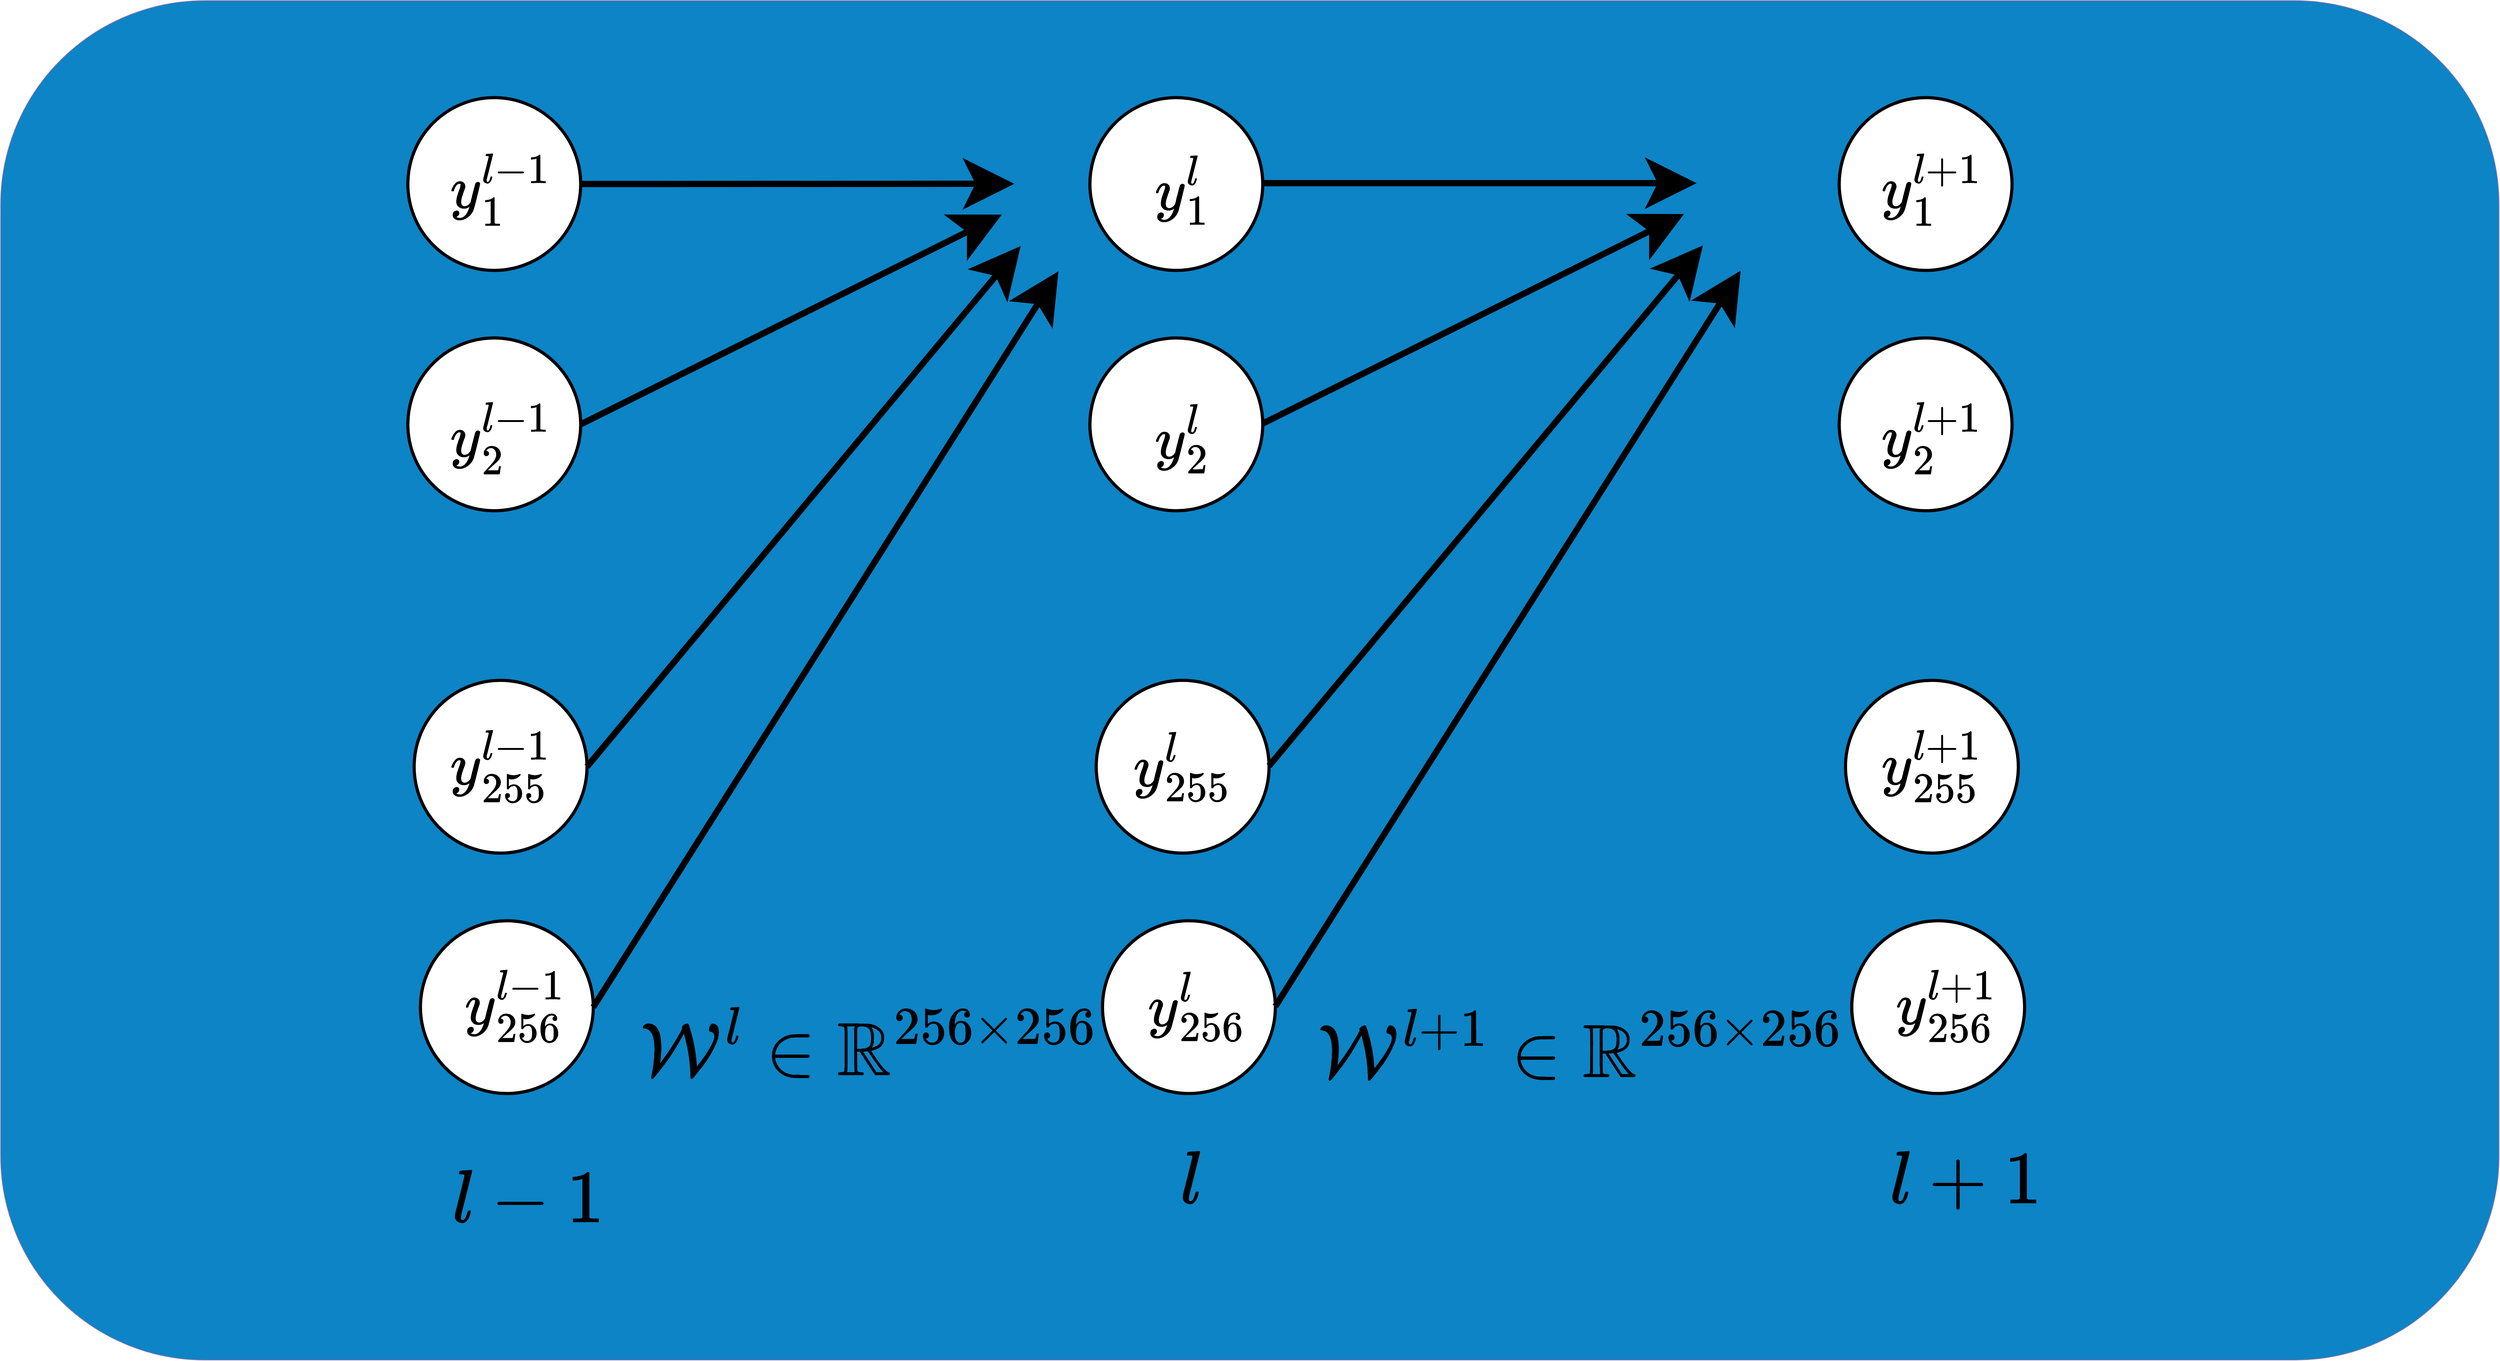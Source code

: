 <mxfile version="22.0.6" type="github">
  <diagram name="第 1 页" id="XEicXpZz3VGOv-WwQaZo">
    <mxGraphModel dx="22305" dy="23397" grid="1" gridSize="10" guides="1" tooltips="1" connect="1" arrows="1" fold="1" page="1" pageScale="1" pageWidth="827" pageHeight="1169" math="1" shadow="0">
      <root>
        <mxCell id="0" />
        <mxCell id="1" parent="0" />
        <mxCell id="-kjIEGpwDhmasj7m8jJA-1" value="" style="rounded=1;whiteSpace=wrap;html=1;fillColor=#0C84C6;strokeColor=#9673a6;" vertex="1" parent="1">
          <mxGeometry x="-15490" y="-19170" width="3968" height="2160" as="geometry" />
        </mxCell>
        <mxCell id="-kjIEGpwDhmasj7m8jJA-29" value="" style="endArrow=classic;html=1;rounded=0;strokeWidth=10;exitX=1;exitY=0.5;exitDx=0;exitDy=0;endSize=50;endFill=1;" edge="1" parent="1" source="-kjIEGpwDhmasj7m8jJA-33">
          <mxGeometry width="50" height="50" relative="1" as="geometry">
            <mxPoint x="-14012.25" y="-18894.12" as="sourcePoint" />
            <mxPoint x="-13880" y="-18879" as="targetPoint" />
          </mxGeometry>
        </mxCell>
        <mxCell id="-kjIEGpwDhmasj7m8jJA-33" value="" style="ellipse;whiteSpace=wrap;html=1;aspect=fixed;strokeWidth=5;" vertex="1" parent="1">
          <mxGeometry x="-14843.25" y="-19015.87" width="274.5" height="274.5" as="geometry" />
        </mxCell>
        <mxCell id="-kjIEGpwDhmasj7m8jJA-54" value="&lt;span style=&quot;font-size: 100px;&quot;&gt;$$l-1$$&lt;/span&gt;" style="text;html=1;align=center;verticalAlign=middle;resizable=0;points=[];autosize=1;strokeColor=none;fillColor=none;" vertex="1" parent="1">
          <mxGeometry x="-14833.25" y="-17330" width="360" height="130" as="geometry" />
        </mxCell>
        <mxCell id="-kjIEGpwDhmasj7m8jJA-55" value="&lt;span style=&quot;font-size: 100px;&quot;&gt;$$l$$&lt;/span&gt;" style="text;html=1;align=center;verticalAlign=middle;resizable=0;points=[];autosize=1;strokeColor=none;fillColor=none;" vertex="1" parent="1">
          <mxGeometry x="-13735.5" y="-17360" width="270" height="130" as="geometry" />
        </mxCell>
        <mxCell id="-kjIEGpwDhmasj7m8jJA-56" value="&lt;span style=&quot;font-size: 100px;&quot;&gt;$$l+1$$&lt;/span&gt;" style="text;html=1;align=center;verticalAlign=middle;resizable=0;points=[];autosize=1;strokeColor=none;fillColor=none;" vertex="1" parent="1">
          <mxGeometry x="-12560" y="-17360" width="380" height="130" as="geometry" />
        </mxCell>
        <mxCell id="-kjIEGpwDhmasj7m8jJA-62" value="&lt;span style=&quot;font-size: 100px;&quot;&gt;$$\mathcal{W}^{l} \in \mathbb{R}^{256 \times 256}$$&lt;/span&gt;" style="text;html=1;strokeColor=none;fillColor=none;align=center;verticalAlign=middle;whiteSpace=wrap;rounded=0;" vertex="1" parent="1">
          <mxGeometry x="-14220" y="-17650" width="220" height="290" as="geometry" />
        </mxCell>
        <mxCell id="-kjIEGpwDhmasj7m8jJA-63" value="&lt;font style=&quot;font-size: 100px;&quot;&gt;$$\mathcal{W}^{l+1}\in \mathbb{R}^{256 \times 256}&lt;br&gt;$$&lt;/font&gt;" style="text;html=1;strokeColor=none;fillColor=none;align=center;verticalAlign=middle;whiteSpace=wrap;rounded=0;" vertex="1" parent="1">
          <mxGeometry x="-13090" y="-17647" width="220" height="290" as="geometry" />
        </mxCell>
        <mxCell id="-kjIEGpwDhmasj7m8jJA-77" value="" style="ellipse;whiteSpace=wrap;html=1;aspect=fixed;strokeWidth=5;" vertex="1" parent="1">
          <mxGeometry x="-14843.25" y="-18634" width="274.5" height="274.5" as="geometry" />
        </mxCell>
        <mxCell id="-kjIEGpwDhmasj7m8jJA-78" value="&lt;font size=&quot;1&quot; style=&quot;&quot;&gt;&lt;b style=&quot;font-size: 80px;&quot;&gt;$$y_{1}^{l-1}$$&lt;/b&gt;&lt;/font&gt;" style="text;html=1;strokeColor=none;fillColor=none;align=center;verticalAlign=middle;whiteSpace=wrap;rounded=0;strokeWidth=5;" vertex="1" parent="1">
          <mxGeometry x="-14743.5" y="-18945" width="95" height="150" as="geometry" />
        </mxCell>
        <mxCell id="-kjIEGpwDhmasj7m8jJA-79" value="" style="ellipse;whiteSpace=wrap;html=1;aspect=fixed;strokeWidth=5;" vertex="1" parent="1">
          <mxGeometry x="-14833.25" y="-18090" width="274.5" height="274.5" as="geometry" />
        </mxCell>
        <mxCell id="-kjIEGpwDhmasj7m8jJA-81" value="" style="ellipse;whiteSpace=wrap;html=1;aspect=fixed;strokeWidth=5;" vertex="1" parent="1">
          <mxGeometry x="-14823.25" y="-17708" width="274.5" height="274.5" as="geometry" />
        </mxCell>
        <mxCell id="-kjIEGpwDhmasj7m8jJA-85" value="&lt;font size=&quot;1&quot; style=&quot;&quot;&gt;&lt;b style=&quot;font-size: 80px;&quot;&gt;$$y_{2}^{l-1}$$&lt;/b&gt;&lt;/font&gt;" style="text;html=1;strokeColor=none;fillColor=none;align=center;verticalAlign=middle;whiteSpace=wrap;rounded=0;strokeWidth=5;" vertex="1" parent="1">
          <mxGeometry x="-14743.5" y="-18550" width="95" height="150" as="geometry" />
        </mxCell>
        <mxCell id="-kjIEGpwDhmasj7m8jJA-86" value="&lt;font size=&quot;1&quot; style=&quot;&quot;&gt;&lt;b style=&quot;font-size: 80px;&quot;&gt;$$y_{255}^{l-1}$$&lt;/b&gt;&lt;/font&gt;" style="text;html=1;strokeColor=none;fillColor=none;align=center;verticalAlign=middle;whiteSpace=wrap;rounded=0;strokeWidth=5;" vertex="1" parent="1">
          <mxGeometry x="-14753.5" y="-18027.75" width="115" height="150" as="geometry" />
        </mxCell>
        <mxCell id="-kjIEGpwDhmasj7m8jJA-87" value="&lt;font size=&quot;1&quot; style=&quot;&quot;&gt;&lt;b style=&quot;font-size: 80px;&quot;&gt;$$y_{256}^{l-1}$$&lt;/b&gt;&lt;/font&gt;" style="text;html=1;strokeColor=none;fillColor=none;align=center;verticalAlign=middle;whiteSpace=wrap;rounded=0;strokeWidth=5;" vertex="1" parent="1">
          <mxGeometry x="-14720.0" y="-17647" width="95" height="150" as="geometry" />
        </mxCell>
        <mxCell id="-kjIEGpwDhmasj7m8jJA-112" value="" style="ellipse;whiteSpace=wrap;html=1;aspect=fixed;strokeWidth=5;" vertex="1" parent="1">
          <mxGeometry x="-13760" y="-19015.87" width="274.5" height="274.5" as="geometry" />
        </mxCell>
        <mxCell id="-kjIEGpwDhmasj7m8jJA-113" value="" style="ellipse;whiteSpace=wrap;html=1;aspect=fixed;strokeWidth=5;" vertex="1" parent="1">
          <mxGeometry x="-13760" y="-18634" width="274.5" height="274.5" as="geometry" />
        </mxCell>
        <mxCell id="-kjIEGpwDhmasj7m8jJA-114" value="&lt;font size=&quot;1&quot; style=&quot;&quot;&gt;&lt;b style=&quot;font-size: 80px;&quot;&gt;$$y_{1}^{l}$$&lt;/b&gt;&lt;/font&gt;" style="text;html=1;strokeColor=none;fillColor=none;align=center;verticalAlign=middle;whiteSpace=wrap;rounded=0;strokeWidth=5;" vertex="1" parent="1">
          <mxGeometry x="-13660.25" y="-18945" width="95" height="150" as="geometry" />
        </mxCell>
        <mxCell id="-kjIEGpwDhmasj7m8jJA-115" value="" style="ellipse;whiteSpace=wrap;html=1;aspect=fixed;strokeWidth=5;" vertex="1" parent="1">
          <mxGeometry x="-13750" y="-18090" width="274.5" height="274.5" as="geometry" />
        </mxCell>
        <mxCell id="-kjIEGpwDhmasj7m8jJA-116" value="" style="ellipse;whiteSpace=wrap;html=1;aspect=fixed;strokeWidth=5;" vertex="1" parent="1">
          <mxGeometry x="-13740" y="-17708" width="274.5" height="274.5" as="geometry" />
        </mxCell>
        <mxCell id="-kjIEGpwDhmasj7m8jJA-117" value="&lt;font size=&quot;1&quot; style=&quot;&quot;&gt;&lt;b style=&quot;font-size: 80px;&quot;&gt;$$y_{2}^{l}$$&lt;/b&gt;&lt;/font&gt;" style="text;html=1;strokeColor=none;fillColor=none;align=center;verticalAlign=middle;whiteSpace=wrap;rounded=0;strokeWidth=5;" vertex="1" parent="1">
          <mxGeometry x="-13660.25" y="-18550" width="95" height="150" as="geometry" />
        </mxCell>
        <mxCell id="-kjIEGpwDhmasj7m8jJA-118" value="&lt;font size=&quot;1&quot; style=&quot;&quot;&gt;&lt;b style=&quot;font-size: 80px;&quot;&gt;$$y_{255}^{l}$$&lt;/b&gt;&lt;/font&gt;" style="text;html=1;strokeColor=none;fillColor=none;align=center;verticalAlign=middle;whiteSpace=wrap;rounded=0;strokeWidth=5;" vertex="1" parent="1">
          <mxGeometry x="-13670.25" y="-18027.75" width="115" height="150" as="geometry" />
        </mxCell>
        <mxCell id="-kjIEGpwDhmasj7m8jJA-119" value="&lt;font size=&quot;1&quot; style=&quot;&quot;&gt;&lt;b style=&quot;font-size: 80px;&quot;&gt;$$y_{256}^{l}$$&lt;/b&gt;&lt;/font&gt;" style="text;html=1;strokeColor=none;fillColor=none;align=center;verticalAlign=middle;whiteSpace=wrap;rounded=0;strokeWidth=5;" vertex="1" parent="1">
          <mxGeometry x="-13636.75" y="-17647" width="95" height="150" as="geometry" />
        </mxCell>
        <mxCell id="-kjIEGpwDhmasj7m8jJA-120" value="" style="ellipse;whiteSpace=wrap;html=1;aspect=fixed;strokeWidth=5;" vertex="1" parent="1">
          <mxGeometry x="-12570" y="-19015.87" width="274.5" height="274.5" as="geometry" />
        </mxCell>
        <mxCell id="-kjIEGpwDhmasj7m8jJA-121" value="" style="ellipse;whiteSpace=wrap;html=1;aspect=fixed;strokeWidth=5;" vertex="1" parent="1">
          <mxGeometry x="-12570" y="-18634" width="274.5" height="274.5" as="geometry" />
        </mxCell>
        <mxCell id="-kjIEGpwDhmasj7m8jJA-122" value="&lt;font size=&quot;1&quot; style=&quot;&quot;&gt;&lt;b style=&quot;font-size: 80px;&quot;&gt;$$y_{1}^{l+1}$$&lt;/b&gt;&lt;/font&gt;" style="text;html=1;strokeColor=none;fillColor=none;align=center;verticalAlign=middle;whiteSpace=wrap;rounded=0;strokeWidth=5;" vertex="1" parent="1">
          <mxGeometry x="-12470.25" y="-18945" width="95" height="150" as="geometry" />
        </mxCell>
        <mxCell id="-kjIEGpwDhmasj7m8jJA-123" value="" style="ellipse;whiteSpace=wrap;html=1;aspect=fixed;strokeWidth=5;" vertex="1" parent="1">
          <mxGeometry x="-12560" y="-18090" width="274.5" height="274.5" as="geometry" />
        </mxCell>
        <mxCell id="-kjIEGpwDhmasj7m8jJA-124" value="" style="ellipse;whiteSpace=wrap;html=1;aspect=fixed;strokeWidth=5;" vertex="1" parent="1">
          <mxGeometry x="-12550" y="-17708" width="274.5" height="274.5" as="geometry" />
        </mxCell>
        <mxCell id="-kjIEGpwDhmasj7m8jJA-125" value="&lt;font size=&quot;1&quot; style=&quot;&quot;&gt;&lt;b style=&quot;font-size: 80px;&quot;&gt;$$y_{2}^{l+1}$$&lt;/b&gt;&lt;/font&gt;" style="text;html=1;strokeColor=none;fillColor=none;align=center;verticalAlign=middle;whiteSpace=wrap;rounded=0;strokeWidth=5;" vertex="1" parent="1">
          <mxGeometry x="-12470.25" y="-18550" width="95" height="150" as="geometry" />
        </mxCell>
        <mxCell id="-kjIEGpwDhmasj7m8jJA-126" value="&lt;font size=&quot;1&quot; style=&quot;&quot;&gt;&lt;b style=&quot;font-size: 80px;&quot;&gt;$$y_{255}^{l+1}$$&lt;/b&gt;&lt;/font&gt;" style="text;html=1;strokeColor=none;fillColor=none;align=center;verticalAlign=middle;whiteSpace=wrap;rounded=0;strokeWidth=5;" vertex="1" parent="1">
          <mxGeometry x="-12480.25" y="-18027.75" width="115" height="150" as="geometry" />
        </mxCell>
        <mxCell id="-kjIEGpwDhmasj7m8jJA-127" value="&lt;font size=&quot;1&quot; style=&quot;&quot;&gt;&lt;b style=&quot;font-size: 80px;&quot;&gt;$$y_{256}^{l+1}$$&lt;/b&gt;&lt;/font&gt;" style="text;html=1;strokeColor=none;fillColor=none;align=center;verticalAlign=middle;whiteSpace=wrap;rounded=0;strokeWidth=5;" vertex="1" parent="1">
          <mxGeometry x="-12446.75" y="-17647" width="95" height="150" as="geometry" />
        </mxCell>
        <mxCell id="-kjIEGpwDhmasj7m8jJA-128" value="" style="endArrow=classic;html=1;rounded=0;strokeWidth=10;exitX=1;exitY=0.5;exitDx=0;exitDy=0;endSize=50;endFill=1;" edge="1" parent="1" source="-kjIEGpwDhmasj7m8jJA-77">
          <mxGeometry width="50" height="50" relative="1" as="geometry">
            <mxPoint x="-14558.75" y="-18750" as="sourcePoint" />
            <mxPoint x="-13900" y="-18830" as="targetPoint" />
          </mxGeometry>
        </mxCell>
        <mxCell id="-kjIEGpwDhmasj7m8jJA-129" value="" style="endArrow=classic;html=1;rounded=0;strokeWidth=10;exitX=1;exitY=0.5;exitDx=0;exitDy=0;endSize=50;endFill=1;" edge="1" parent="1" source="-kjIEGpwDhmasj7m8jJA-79">
          <mxGeometry width="50" height="50" relative="1" as="geometry">
            <mxPoint x="-14559" y="-18487" as="sourcePoint" />
            <mxPoint x="-13870" y="-18780" as="targetPoint" />
          </mxGeometry>
        </mxCell>
        <mxCell id="-kjIEGpwDhmasj7m8jJA-130" value="" style="endArrow=classic;html=1;rounded=0;strokeWidth=10;exitX=1;exitY=0.5;exitDx=0;exitDy=0;endSize=50;endFill=1;" edge="1" parent="1" source="-kjIEGpwDhmasj7m8jJA-81">
          <mxGeometry width="50" height="50" relative="1" as="geometry">
            <mxPoint x="-14549" y="-17943" as="sourcePoint" />
            <mxPoint x="-13810" y="-18740" as="targetPoint" />
          </mxGeometry>
        </mxCell>
        <mxCell id="-kjIEGpwDhmasj7m8jJA-131" value="" style="endArrow=classic;html=1;rounded=0;strokeWidth=10;exitX=1;exitY=0.5;exitDx=0;exitDy=0;endSize=50;endFill=1;" edge="1" parent="1">
          <mxGeometry width="50" height="50" relative="1" as="geometry">
            <mxPoint x="-13485.5" y="-18880" as="sourcePoint" />
            <mxPoint x="-12796.5" y="-18880" as="targetPoint" />
          </mxGeometry>
        </mxCell>
        <mxCell id="-kjIEGpwDhmasj7m8jJA-132" value="" style="endArrow=classic;html=1;rounded=0;strokeWidth=10;exitX=1;exitY=0.5;exitDx=0;exitDy=0;endSize=50;endFill=1;" edge="1" parent="1">
          <mxGeometry width="50" height="50" relative="1" as="geometry">
            <mxPoint x="-13485.5" y="-18498" as="sourcePoint" />
            <mxPoint x="-12816.5" y="-18831" as="targetPoint" />
          </mxGeometry>
        </mxCell>
        <mxCell id="-kjIEGpwDhmasj7m8jJA-133" value="" style="endArrow=classic;html=1;rounded=0;strokeWidth=10;exitX=1;exitY=0.5;exitDx=0;exitDy=0;endSize=50;endFill=1;" edge="1" parent="1">
          <mxGeometry width="50" height="50" relative="1" as="geometry">
            <mxPoint x="-13475.5" y="-17954" as="sourcePoint" />
            <mxPoint x="-12786.5" y="-18781" as="targetPoint" />
          </mxGeometry>
        </mxCell>
        <mxCell id="-kjIEGpwDhmasj7m8jJA-134" value="" style="endArrow=classic;html=1;rounded=0;strokeWidth=10;exitX=1;exitY=0.5;exitDx=0;exitDy=0;endSize=50;endFill=1;" edge="1" parent="1">
          <mxGeometry width="50" height="50" relative="1" as="geometry">
            <mxPoint x="-13465.5" y="-17572" as="sourcePoint" />
            <mxPoint x="-12726.5" y="-18741" as="targetPoint" />
          </mxGeometry>
        </mxCell>
      </root>
    </mxGraphModel>
  </diagram>
</mxfile>
